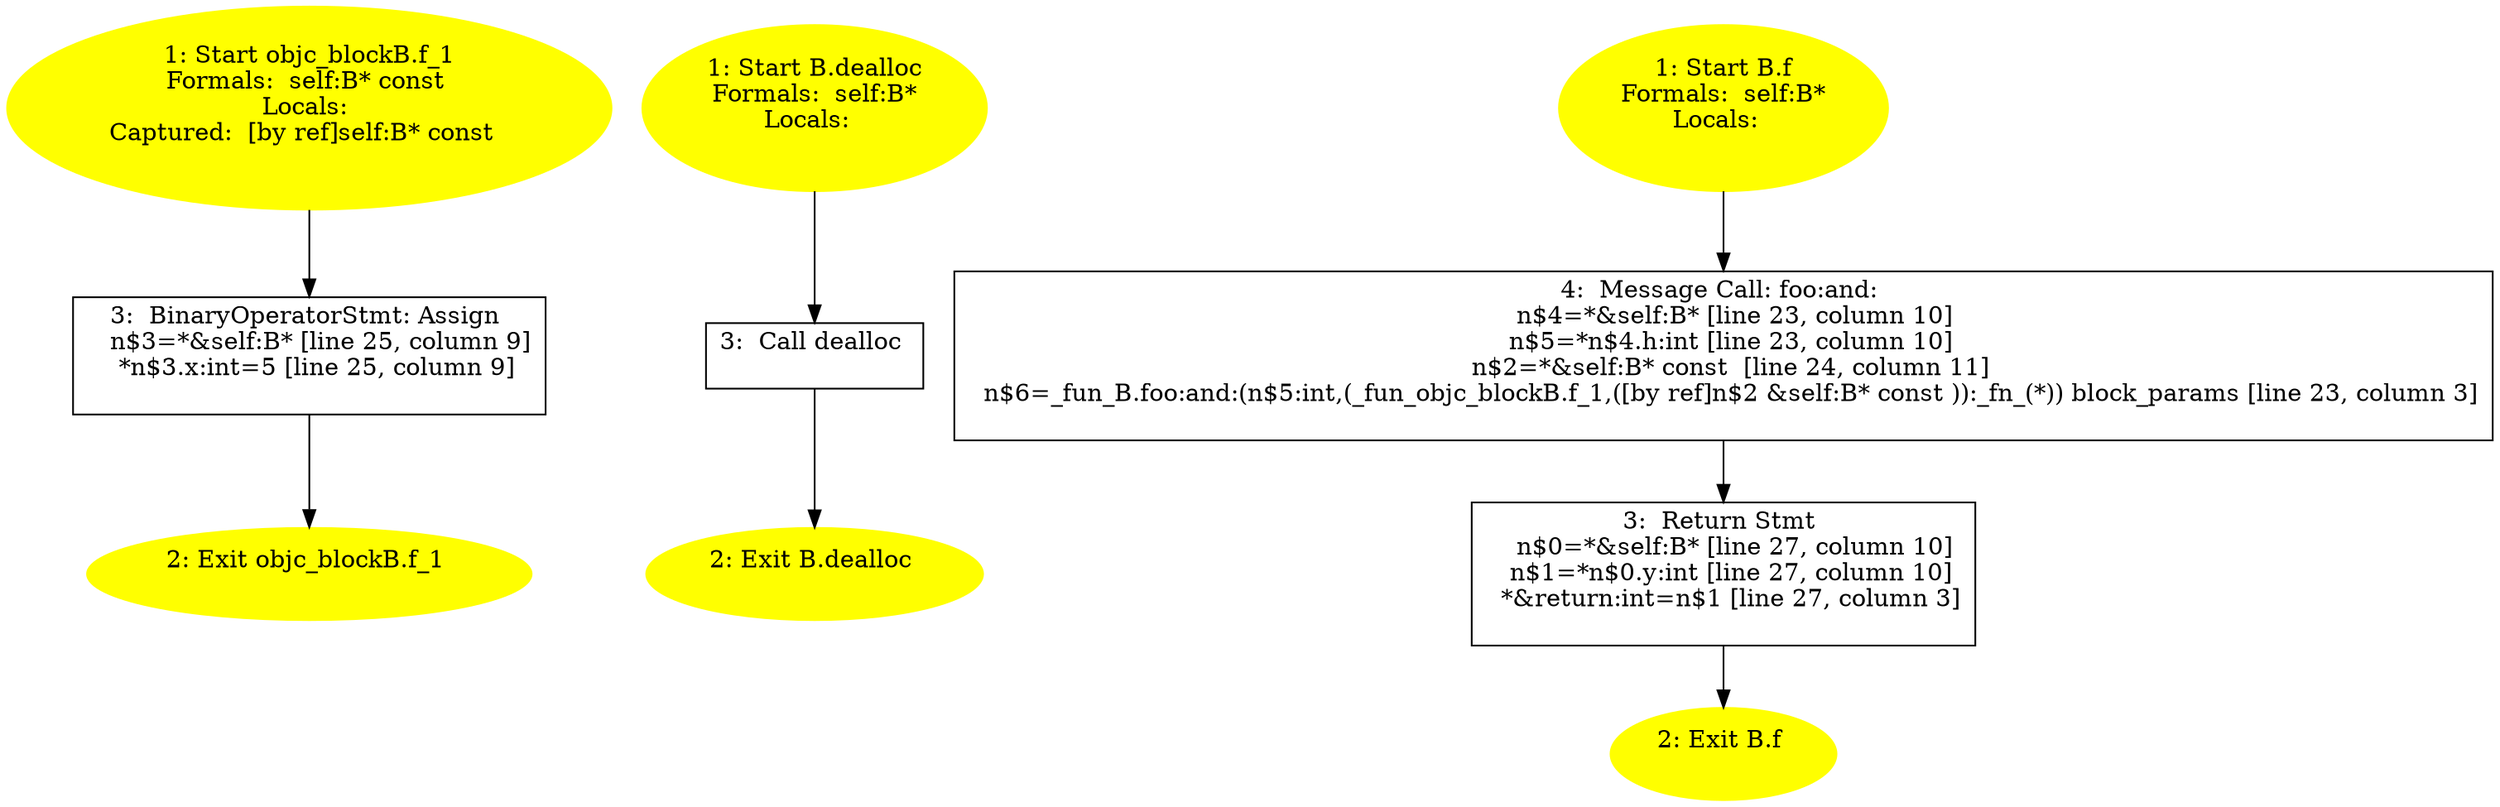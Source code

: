 /* @generated */
digraph cfg {
"objc_blockB.f_1(class B).c1c611f4be5cea3fe56d67e34da1fffd_1" [label="1: Start objc_blockB.f_1\nFormals:  self:B* const \nLocals: \nCaptured:  [by ref]self:B* const  \n  " color=yellow style=filled]
	

	 "objc_blockB.f_1(class B).c1c611f4be5cea3fe56d67e34da1fffd_1" -> "objc_blockB.f_1(class B).c1c611f4be5cea3fe56d67e34da1fffd_3" ;
"objc_blockB.f_1(class B).c1c611f4be5cea3fe56d67e34da1fffd_2" [label="2: Exit objc_blockB.f_1 \n  " color=yellow style=filled]
	

"objc_blockB.f_1(class B).c1c611f4be5cea3fe56d67e34da1fffd_3" [label="3:  BinaryOperatorStmt: Assign \n   n$3=*&self:B* [line 25, column 9]\n  *n$3.x:int=5 [line 25, column 9]\n " shape="box"]
	

	 "objc_blockB.f_1(class B).c1c611f4be5cea3fe56d67e34da1fffd_3" -> "objc_blockB.f_1(class B).c1c611f4be5cea3fe56d67e34da1fffd_2" ;
"dealloc#B#instance.8757740e0d47129962d40fbccbdf4d3f_1" [label="1: Start B.dealloc\nFormals:  self:B*\nLocals:  \n  " color=yellow style=filled]
	

	 "dealloc#B#instance.8757740e0d47129962d40fbccbdf4d3f_1" -> "dealloc#B#instance.8757740e0d47129962d40fbccbdf4d3f_3" ;
"dealloc#B#instance.8757740e0d47129962d40fbccbdf4d3f_2" [label="2: Exit B.dealloc \n  " color=yellow style=filled]
	

"dealloc#B#instance.8757740e0d47129962d40fbccbdf4d3f_3" [label="3:  Call dealloc \n  " shape="box"]
	

	 "dealloc#B#instance.8757740e0d47129962d40fbccbdf4d3f_3" -> "dealloc#B#instance.8757740e0d47129962d40fbccbdf4d3f_2" ;
"f#B#instance.f1371ff5e7f410d3df6a2e71ff0a814e_1" [label="1: Start B.f\nFormals:  self:B*\nLocals:  \n  " color=yellow style=filled]
	

	 "f#B#instance.f1371ff5e7f410d3df6a2e71ff0a814e_1" -> "f#B#instance.f1371ff5e7f410d3df6a2e71ff0a814e_4" ;
"f#B#instance.f1371ff5e7f410d3df6a2e71ff0a814e_2" [label="2: Exit B.f \n  " color=yellow style=filled]
	

"f#B#instance.f1371ff5e7f410d3df6a2e71ff0a814e_3" [label="3:  Return Stmt \n   n$0=*&self:B* [line 27, column 10]\n  n$1=*n$0.y:int [line 27, column 10]\n  *&return:int=n$1 [line 27, column 3]\n " shape="box"]
	

	 "f#B#instance.f1371ff5e7f410d3df6a2e71ff0a814e_3" -> "f#B#instance.f1371ff5e7f410d3df6a2e71ff0a814e_2" ;
"f#B#instance.f1371ff5e7f410d3df6a2e71ff0a814e_4" [label="4:  Message Call: foo:and: \n   n$4=*&self:B* [line 23, column 10]\n  n$5=*n$4.h:int [line 23, column 10]\n  n$2=*&self:B* const  [line 24, column 11]\n  n$6=_fun_B.foo:and:(n$5:int,(_fun_objc_blockB.f_1,([by ref]n$2 &self:B* const )):_fn_(*)) block_params [line 23, column 3]\n " shape="box"]
	

	 "f#B#instance.f1371ff5e7f410d3df6a2e71ff0a814e_4" -> "f#B#instance.f1371ff5e7f410d3df6a2e71ff0a814e_3" ;
}
